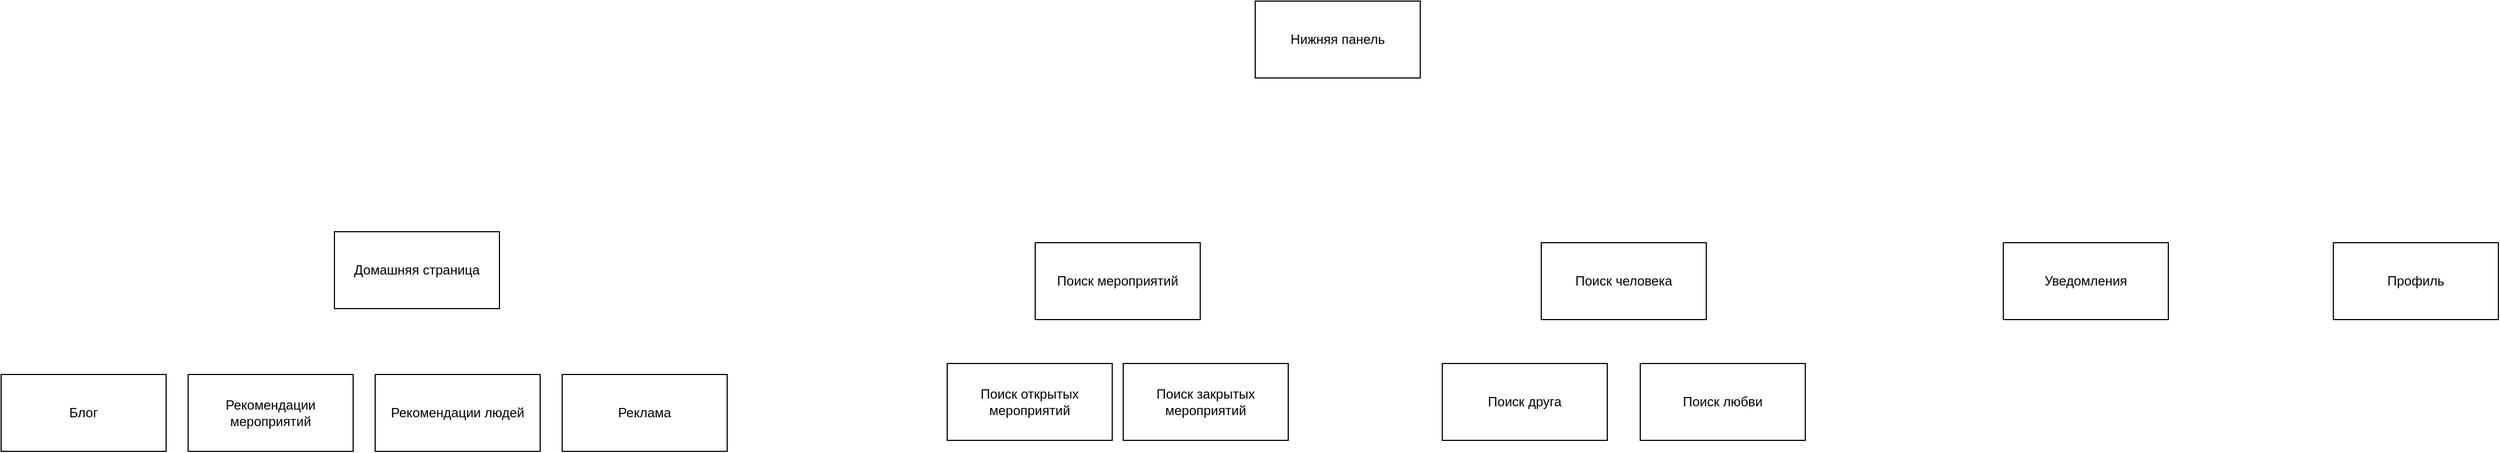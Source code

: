 <mxfile version="15.8.4" type="device"><diagram id="qoKBPkumv4y7Siwdmq2F" name="Страница 1"><mxGraphModel dx="2802" dy="1453" grid="1" gridSize="10" guides="1" tooltips="1" connect="1" arrows="1" fold="1" page="1" pageScale="1" pageWidth="827" pageHeight="1169" math="0" shadow="0"><root><mxCell id="0"/><mxCell id="1" parent="0"/><mxCell id="v0N_QTJ5gHo_sQBLeitV-1" value="Домашняя страница" style="rounded=0;whiteSpace=wrap;html=1;" vertex="1" parent="1"><mxGeometry x="-407" y="370" width="150" height="70" as="geometry"/></mxCell><mxCell id="v0N_QTJ5gHo_sQBLeitV-2" value="Поиск друга" style="rounded=0;whiteSpace=wrap;html=1;" vertex="1" parent="1"><mxGeometry x="600" y="490" width="150" height="70" as="geometry"/></mxCell><mxCell id="v0N_QTJ5gHo_sQBLeitV-3" value="Поиск открытых мероприятий" style="rounded=0;whiteSpace=wrap;html=1;" vertex="1" parent="1"><mxGeometry x="150" y="490" width="150" height="70" as="geometry"/></mxCell><mxCell id="v0N_QTJ5gHo_sQBLeitV-5" value="Профиль" style="rounded=0;whiteSpace=wrap;html=1;" vertex="1" parent="1"><mxGeometry x="1410" y="380" width="150" height="70" as="geometry"/></mxCell><mxCell id="v0N_QTJ5gHo_sQBLeitV-6" value="Поиск закрытых мероприятий" style="rounded=0;whiteSpace=wrap;html=1;" vertex="1" parent="1"><mxGeometry x="310" y="490" width="150" height="70" as="geometry"/></mxCell><mxCell id="v0N_QTJ5gHo_sQBLeitV-7" value="Нижняя панель" style="rounded=0;whiteSpace=wrap;html=1;" vertex="1" parent="1"><mxGeometry x="430" y="160" width="150" height="70" as="geometry"/></mxCell><mxCell id="v0N_QTJ5gHo_sQBLeitV-8" value="Поиск мероприятий" style="rounded=0;whiteSpace=wrap;html=1;" vertex="1" parent="1"><mxGeometry x="230" y="380" width="150" height="70" as="geometry"/></mxCell><mxCell id="v0N_QTJ5gHo_sQBLeitV-9" value="Поиск любви" style="rounded=0;whiteSpace=wrap;html=1;" vertex="1" parent="1"><mxGeometry x="780" y="490" width="150" height="70" as="geometry"/></mxCell><mxCell id="v0N_QTJ5gHo_sQBLeitV-10" value="Блог" style="rounded=0;whiteSpace=wrap;html=1;" vertex="1" parent="1"><mxGeometry x="-710" y="500" width="150" height="70" as="geometry"/></mxCell><mxCell id="v0N_QTJ5gHo_sQBLeitV-11" value="Рекомендации мероприятий" style="rounded=0;whiteSpace=wrap;html=1;" vertex="1" parent="1"><mxGeometry x="-540" y="500" width="150" height="70" as="geometry"/></mxCell><mxCell id="v0N_QTJ5gHo_sQBLeitV-12" value="Реклама" style="rounded=0;whiteSpace=wrap;html=1;" vertex="1" parent="1"><mxGeometry x="-200" y="500" width="150" height="70" as="geometry"/></mxCell><mxCell id="v0N_QTJ5gHo_sQBLeitV-13" value="Поиск человека" style="rounded=0;whiteSpace=wrap;html=1;" vertex="1" parent="1"><mxGeometry x="690" y="380" width="150" height="70" as="geometry"/></mxCell><mxCell id="v0N_QTJ5gHo_sQBLeitV-14" value="Уведомления" style="rounded=0;whiteSpace=wrap;html=1;" vertex="1" parent="1"><mxGeometry x="1110" y="380" width="150" height="70" as="geometry"/></mxCell><mxCell id="v0N_QTJ5gHo_sQBLeitV-16" value="Рекомендации людей" style="rounded=0;whiteSpace=wrap;html=1;" vertex="1" parent="1"><mxGeometry x="-370" y="500" width="150" height="70" as="geometry"/></mxCell></root></mxGraphModel></diagram></mxfile>